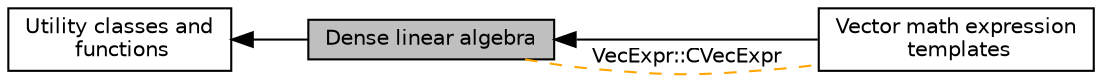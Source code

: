digraph "Dense linear algebra"
{
  edge [fontname="Helvetica",fontsize="10",labelfontname="Helvetica",labelfontsize="10"];
  node [fontname="Helvetica",fontsize="10",shape=box];
  rankdir=LR;
  Node2 [label="Utility classes and\l functions",height=0.2,width=0.4,color="black", fillcolor="white", style="filled",URL="$group__Toolboxes.html",tooltip="Several classes and functions that implement common operations."];
  Node1 [label="Dense linear algebra",height=0.2,width=0.4,color="black", fillcolor="grey75", style="filled", fontcolor="black",tooltip="Linear algebra functions and classes."];
  Node3 [label="Vector math expression\l templates",height=0.2,width=0.4,color="black", fillcolor="white", style="filled",URL="$group__VecExpr.html",tooltip="Expression templates for level-1 BLAS operations."];
  Node2->Node1 [shape=plaintext, dir="back", style="solid"];
  Node1->Node3 [shape=plaintext, dir="back", style="solid"];
  Node1->Node3 [shape=plaintext, label="VecExpr::CVecExpr", color="orange", dir="none", style="dashed"];
}
